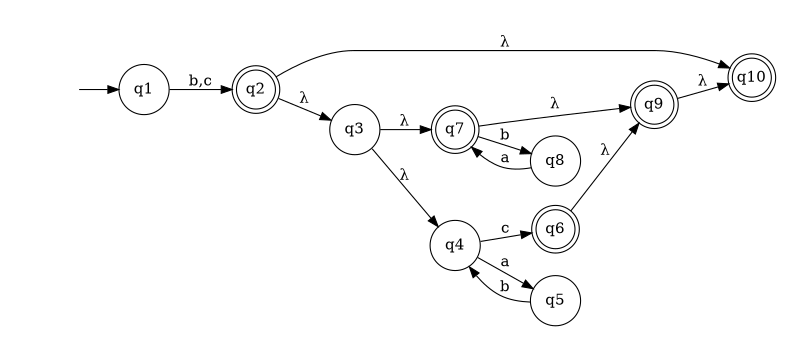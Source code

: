 digraph {
	rankdir=LR;
	margin=0.2;
	size=5;
	node [margin=0.1 shape=circle];
	q2[margin=0 shape=doublecircle];
	q6[margin=0 shape=doublecircle];
	q7[margin=0 shape=doublecircle];
	q9[margin=0 shape=doublecircle];
	q10[margin=0 shape=doublecircle];
	" "[color=white width=0];
	" " -> q1;
	q1 -> q2 [label = "b,c"];
	q2 -> q3 [label = <&#955;>];
	q2 -> q10[ label = <&#955;>];
	q3 -> q4 [label = <&#955;>];
	q3 -> q7 [label = <&#955;>];
	q4 -> q5 [label = "a"];
	q4 -> q6 [label = "c"];
	q5 -> q4 [label = "b" ];
	q6 -> q9 [label = <&#955;>];
	q7 -> q8 [label = "b"];
	q7 -> q9 [label = <&#955;>];
	q8 -> q7 [label = "a"];
	q9 -> q10[label = <&#955;>];
}
